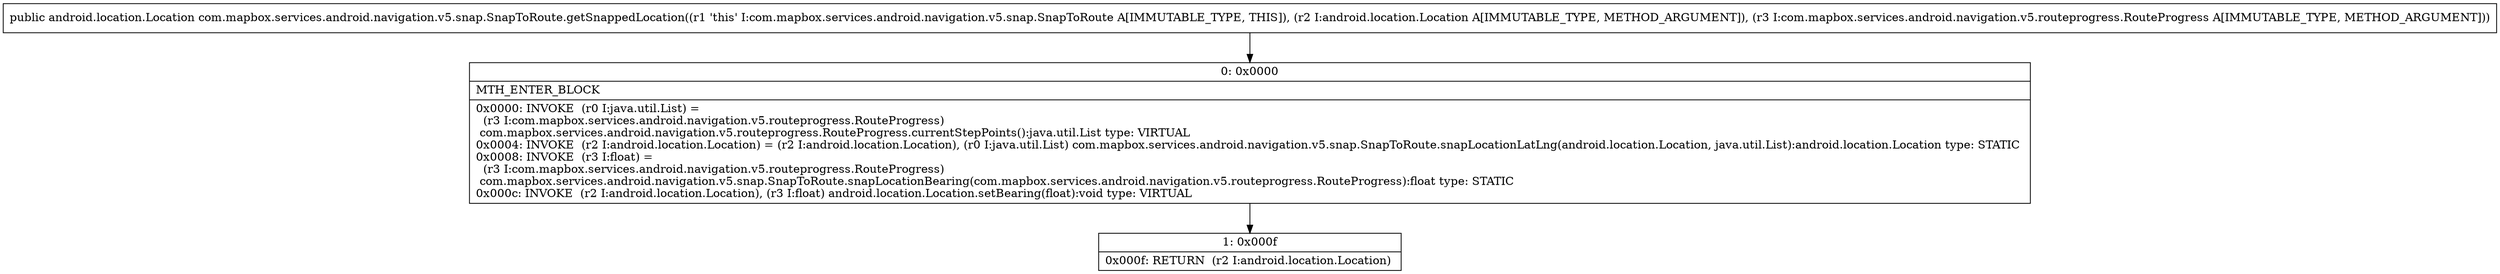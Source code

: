 digraph "CFG forcom.mapbox.services.android.navigation.v5.snap.SnapToRoute.getSnappedLocation(Landroid\/location\/Location;Lcom\/mapbox\/services\/android\/navigation\/v5\/routeprogress\/RouteProgress;)Landroid\/location\/Location;" {
Node_0 [shape=record,label="{0\:\ 0x0000|MTH_ENTER_BLOCK\l|0x0000: INVOKE  (r0 I:java.util.List) = \l  (r3 I:com.mapbox.services.android.navigation.v5.routeprogress.RouteProgress)\l com.mapbox.services.android.navigation.v5.routeprogress.RouteProgress.currentStepPoints():java.util.List type: VIRTUAL \l0x0004: INVOKE  (r2 I:android.location.Location) = (r2 I:android.location.Location), (r0 I:java.util.List) com.mapbox.services.android.navigation.v5.snap.SnapToRoute.snapLocationLatLng(android.location.Location, java.util.List):android.location.Location type: STATIC \l0x0008: INVOKE  (r3 I:float) = \l  (r3 I:com.mapbox.services.android.navigation.v5.routeprogress.RouteProgress)\l com.mapbox.services.android.navigation.v5.snap.SnapToRoute.snapLocationBearing(com.mapbox.services.android.navigation.v5.routeprogress.RouteProgress):float type: STATIC \l0x000c: INVOKE  (r2 I:android.location.Location), (r3 I:float) android.location.Location.setBearing(float):void type: VIRTUAL \l}"];
Node_1 [shape=record,label="{1\:\ 0x000f|0x000f: RETURN  (r2 I:android.location.Location) \l}"];
MethodNode[shape=record,label="{public android.location.Location com.mapbox.services.android.navigation.v5.snap.SnapToRoute.getSnappedLocation((r1 'this' I:com.mapbox.services.android.navigation.v5.snap.SnapToRoute A[IMMUTABLE_TYPE, THIS]), (r2 I:android.location.Location A[IMMUTABLE_TYPE, METHOD_ARGUMENT]), (r3 I:com.mapbox.services.android.navigation.v5.routeprogress.RouteProgress A[IMMUTABLE_TYPE, METHOD_ARGUMENT])) }"];
MethodNode -> Node_0;
Node_0 -> Node_1;
}

